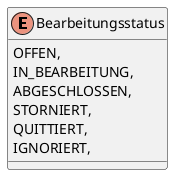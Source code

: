 @startuml
enum Bearbeitungsstatus {
    OFFEN,
    IN_BEARBEITUNG,
    ABGESCHLOSSEN,
    STORNIERT,
    QUITTIERT,
    IGNORIERT,
}
@enduml
